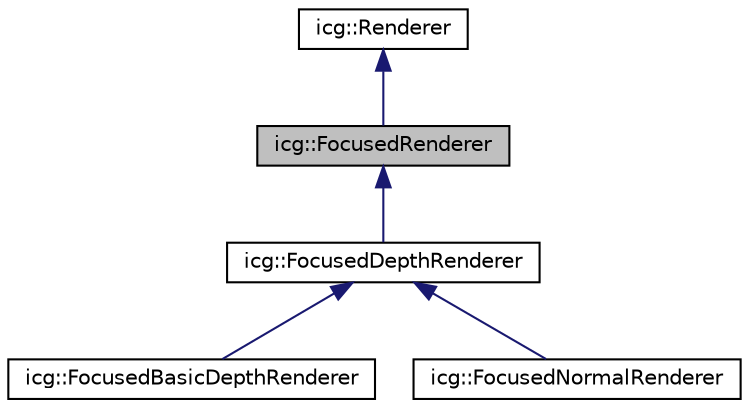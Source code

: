 digraph "icg::FocusedRenderer"
{
 // LATEX_PDF_SIZE
  edge [fontname="Helvetica",fontsize="10",labelfontname="Helvetica",labelfontsize="10"];
  node [fontname="Helvetica",fontsize="10",shape=record];
  Node1 [label="icg::FocusedRenderer",height=0.2,width=0.4,color="black", fillcolor="grey75", style="filled", fontcolor="black",tooltip="Abstract Renderer class that defines a focused renderer that crops and scales the scene to focus on r..."];
  Node2 -> Node1 [dir="back",color="midnightblue",fontsize="10",style="solid",fontname="Helvetica"];
  Node2 [label="icg::Renderer",height=0.2,width=0.4,color="black", fillcolor="white", style="filled",URL="$classicg_1_1Renderer.html",tooltip="Abstract class that defines a renderer as a single camera at a defined location."];
  Node1 -> Node3 [dir="back",color="midnightblue",fontsize="10",style="solid",fontname="Helvetica"];
  Node3 [label="icg::FocusedDepthRenderer",height=0.2,width=0.4,color="black", fillcolor="white", style="filled",URL="$classicg_1_1FocusedDepthRenderer.html",tooltip="Abstract Renderer class that defines a focused depth renderer that extends the FocusedRenderer class ..."];
  Node3 -> Node4 [dir="back",color="midnightblue",fontsize="10",style="solid",fontname="Helvetica"];
  Node4 [label="icg::FocusedBasicDepthRenderer",height=0.2,width=0.4,color="black", fillcolor="white", style="filled",URL="$classicg_1_1FocusedBasicDepthRenderer.html",tooltip="Renderer that extends the focused depth renderer class with functionality from BasicDepthRendererCore..."];
  Node3 -> Node5 [dir="back",color="midnightblue",fontsize="10",style="solid",fontname="Helvetica"];
  Node5 [label="icg::FocusedNormalRenderer",height=0.2,width=0.4,color="black", fillcolor="white", style="filled",URL="$classicg_1_1FocusedNormalRenderer.html",tooltip="Renderer that extends the focused depth renderer class with functionality from NormalRendererCore to ..."];
}
